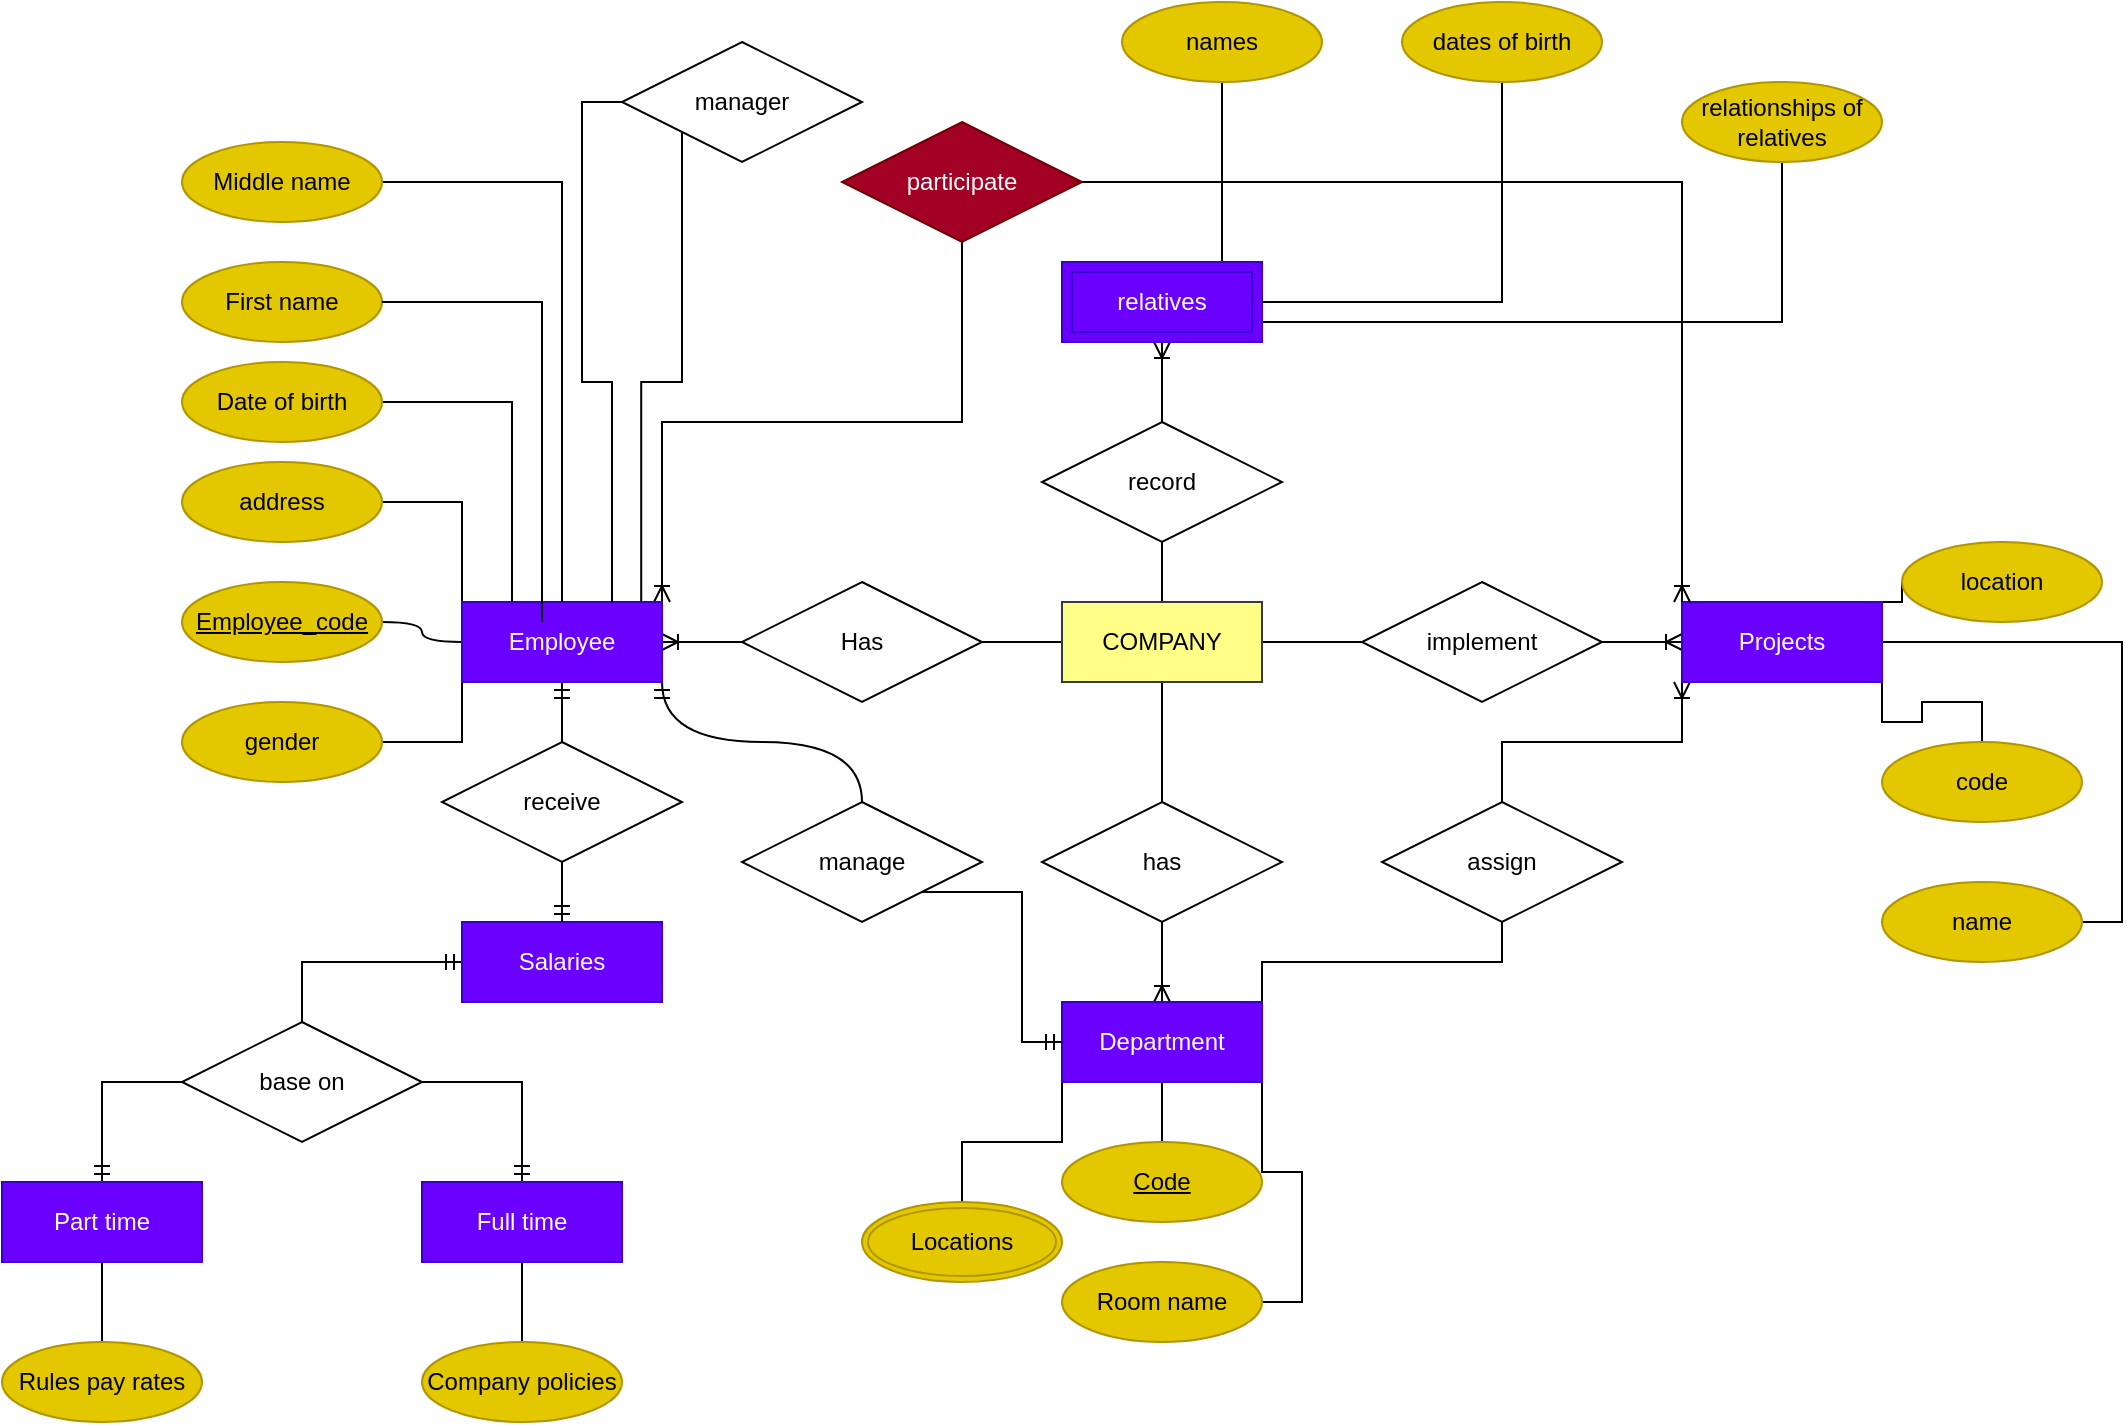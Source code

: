 <mxfile version="24.6.5" type="device">
  <diagram name="Trang-1" id="JPCEsCq_ayOKhu4yG33r">
    <mxGraphModel dx="1987" dy="1883" grid="1" gridSize="10" guides="1" tooltips="1" connect="1" arrows="1" fold="1" page="1" pageScale="1" pageWidth="827" pageHeight="1169" math="0" shadow="0">
      <root>
        <mxCell id="0" />
        <mxCell id="1" parent="0" />
        <mxCell id="RqshQKwjXCvwSvd2Mbds-5" style="edgeStyle=orthogonalEdgeStyle;rounded=0;orthogonalLoop=1;jettySize=auto;html=1;exitX=0;exitY=0.5;exitDx=0;exitDy=0;entryX=1;entryY=0.5;entryDx=0;entryDy=0;endArrow=none;endFill=0;startArrow=none;startFill=0;" edge="1" parent="1" source="RqshQKwjXCvwSvd2Mbds-1" target="RqshQKwjXCvwSvd2Mbds-2">
          <mxGeometry relative="1" as="geometry" />
        </mxCell>
        <mxCell id="RqshQKwjXCvwSvd2Mbds-6" style="edgeStyle=orthogonalEdgeStyle;rounded=0;orthogonalLoop=1;jettySize=auto;html=1;exitX=1;exitY=0.5;exitDx=0;exitDy=0;entryX=0;entryY=0.5;entryDx=0;entryDy=0;endArrow=none;endFill=0;startArrow=none;startFill=0;" edge="1" parent="1" source="RqshQKwjXCvwSvd2Mbds-1" target="RqshQKwjXCvwSvd2Mbds-3">
          <mxGeometry relative="1" as="geometry" />
        </mxCell>
        <mxCell id="RqshQKwjXCvwSvd2Mbds-44" style="edgeStyle=orthogonalEdgeStyle;rounded=0;orthogonalLoop=1;jettySize=auto;html=1;exitX=1;exitY=1;exitDx=0;exitDy=0;endArrow=none;endFill=0;" edge="1" parent="1" source="RqshQKwjXCvwSvd2Mbds-1" target="RqshQKwjXCvwSvd2Mbds-42">
          <mxGeometry relative="1" as="geometry">
            <Array as="points">
              <mxPoint x="400" y="80" />
            </Array>
          </mxGeometry>
        </mxCell>
        <mxCell id="RqshQKwjXCvwSvd2Mbds-97" style="edgeStyle=orthogonalEdgeStyle;rounded=0;orthogonalLoop=1;jettySize=auto;html=1;exitX=0.5;exitY=0;exitDx=0;exitDy=0;entryX=0.5;entryY=1;entryDx=0;entryDy=0;endArrow=none;endFill=0;" edge="1" parent="1" source="RqshQKwjXCvwSvd2Mbds-1" target="RqshQKwjXCvwSvd2Mbds-4">
          <mxGeometry relative="1" as="geometry" />
        </mxCell>
        <mxCell id="RqshQKwjXCvwSvd2Mbds-1" value="COMPANY" style="whiteSpace=wrap;html=1;align=center;fillColor=#ffff88;strokeColor=#36393d;" vertex="1" parent="1">
          <mxGeometry x="350" y="40" width="100" height="40" as="geometry" />
        </mxCell>
        <mxCell id="RqshQKwjXCvwSvd2Mbds-11" style="edgeStyle=orthogonalEdgeStyle;rounded=0;orthogonalLoop=1;jettySize=auto;html=1;exitX=0;exitY=0.5;exitDx=0;exitDy=0;entryX=1;entryY=0.5;entryDx=0;entryDy=0;endArrow=ERoneToMany;endFill=0;" edge="1" parent="1" source="RqshQKwjXCvwSvd2Mbds-2" target="RqshQKwjXCvwSvd2Mbds-8">
          <mxGeometry relative="1" as="geometry" />
        </mxCell>
        <mxCell id="RqshQKwjXCvwSvd2Mbds-2" value="Has" style="shape=rhombus;perimeter=rhombusPerimeter;whiteSpace=wrap;html=1;align=center;" vertex="1" parent="1">
          <mxGeometry x="190" y="30" width="120" height="60" as="geometry" />
        </mxCell>
        <mxCell id="RqshQKwjXCvwSvd2Mbds-12" style="edgeStyle=orthogonalEdgeStyle;rounded=0;orthogonalLoop=1;jettySize=auto;html=1;exitX=1;exitY=0.5;exitDx=0;exitDy=0;endArrow=ERoneToMany;endFill=0;" edge="1" parent="1" source="RqshQKwjXCvwSvd2Mbds-3" target="RqshQKwjXCvwSvd2Mbds-9">
          <mxGeometry relative="1" as="geometry" />
        </mxCell>
        <mxCell id="RqshQKwjXCvwSvd2Mbds-3" value="implement" style="shape=rhombus;perimeter=rhombusPerimeter;whiteSpace=wrap;html=1;align=center;" vertex="1" parent="1">
          <mxGeometry x="500" y="30" width="120" height="60" as="geometry" />
        </mxCell>
        <mxCell id="RqshQKwjXCvwSvd2Mbds-98" style="edgeStyle=orthogonalEdgeStyle;rounded=0;orthogonalLoop=1;jettySize=auto;html=1;exitX=0.5;exitY=0;exitDx=0;exitDy=0;entryX=0.5;entryY=1;entryDx=0;entryDy=0;endArrow=ERoneToMany;endFill=0;" edge="1" parent="1" source="RqshQKwjXCvwSvd2Mbds-4" target="RqshQKwjXCvwSvd2Mbds-13">
          <mxGeometry relative="1" as="geometry" />
        </mxCell>
        <mxCell id="RqshQKwjXCvwSvd2Mbds-4" value="record" style="shape=rhombus;perimeter=rhombusPerimeter;whiteSpace=wrap;html=1;align=center;" vertex="1" parent="1">
          <mxGeometry x="340" y="-50" width="120" height="60" as="geometry" />
        </mxCell>
        <mxCell id="RqshQKwjXCvwSvd2Mbds-29" style="edgeStyle=orthogonalEdgeStyle;rounded=0;orthogonalLoop=1;jettySize=auto;html=1;exitX=0;exitY=0.5;exitDx=0;exitDy=0;endArrow=none;endFill=0;curved=1;" edge="1" parent="1" source="RqshQKwjXCvwSvd2Mbds-8" target="RqshQKwjXCvwSvd2Mbds-20">
          <mxGeometry relative="1" as="geometry" />
        </mxCell>
        <mxCell id="RqshQKwjXCvwSvd2Mbds-39" style="edgeStyle=orthogonalEdgeStyle;rounded=0;orthogonalLoop=1;jettySize=auto;html=1;exitX=0.5;exitY=1;exitDx=0;exitDy=0;endArrow=none;endFill=0;startArrow=ERmandOne;startFill=0;" edge="1" parent="1" source="RqshQKwjXCvwSvd2Mbds-8" target="RqshQKwjXCvwSvd2Mbds-16">
          <mxGeometry relative="1" as="geometry" />
        </mxCell>
        <mxCell id="RqshQKwjXCvwSvd2Mbds-62" style="edgeStyle=orthogonalEdgeStyle;rounded=0;orthogonalLoop=1;jettySize=auto;html=1;exitX=0;exitY=0;exitDx=0;exitDy=0;entryX=1;entryY=0.5;entryDx=0;entryDy=0;endArrow=none;endFill=0;" edge="1" parent="1" source="RqshQKwjXCvwSvd2Mbds-8" target="RqshQKwjXCvwSvd2Mbds-18">
          <mxGeometry relative="1" as="geometry" />
        </mxCell>
        <mxCell id="RqshQKwjXCvwSvd2Mbds-63" style="edgeStyle=orthogonalEdgeStyle;rounded=0;orthogonalLoop=1;jettySize=auto;html=1;exitX=0;exitY=1;exitDx=0;exitDy=0;entryX=1;entryY=0.5;entryDx=0;entryDy=0;endArrow=none;endFill=0;" edge="1" parent="1" source="RqshQKwjXCvwSvd2Mbds-8" target="RqshQKwjXCvwSvd2Mbds-30">
          <mxGeometry relative="1" as="geometry" />
        </mxCell>
        <mxCell id="RqshQKwjXCvwSvd2Mbds-78" style="edgeStyle=orthogonalEdgeStyle;rounded=0;orthogonalLoop=1;jettySize=auto;html=1;exitX=1;exitY=1;exitDx=0;exitDy=0;entryX=0.5;entryY=0;entryDx=0;entryDy=0;curved=1;endArrow=none;endFill=0;startArrow=ERmandOne;startFill=0;" edge="1" parent="1" source="RqshQKwjXCvwSvd2Mbds-8" target="RqshQKwjXCvwSvd2Mbds-77">
          <mxGeometry relative="1" as="geometry" />
        </mxCell>
        <mxCell id="RqshQKwjXCvwSvd2Mbds-103" style="edgeStyle=orthogonalEdgeStyle;rounded=0;orthogonalLoop=1;jettySize=auto;html=1;exitX=1;exitY=0;exitDx=0;exitDy=0;entryX=0.5;entryY=1;entryDx=0;entryDy=0;endArrow=none;endFill=0;startArrow=ERoneToMany;startFill=0;" edge="1" parent="1" source="RqshQKwjXCvwSvd2Mbds-8" target="RqshQKwjXCvwSvd2Mbds-101">
          <mxGeometry relative="1" as="geometry" />
        </mxCell>
        <mxCell id="RqshQKwjXCvwSvd2Mbds-8" value="Employee" style="whiteSpace=wrap;html=1;align=center;fillColor=#6a00ff;fontColor=#ffffff;strokeColor=#3700CC;" vertex="1" parent="1">
          <mxGeometry x="50" y="40" width="100" height="40" as="geometry" />
        </mxCell>
        <mxCell id="RqshQKwjXCvwSvd2Mbds-90" style="edgeStyle=orthogonalEdgeStyle;rounded=0;orthogonalLoop=1;jettySize=auto;html=1;exitX=1;exitY=1;exitDx=0;exitDy=0;endArrow=none;endFill=0;" edge="1" parent="1" source="RqshQKwjXCvwSvd2Mbds-9" target="RqshQKwjXCvwSvd2Mbds-88">
          <mxGeometry relative="1" as="geometry" />
        </mxCell>
        <mxCell id="RqshQKwjXCvwSvd2Mbds-91" style="edgeStyle=orthogonalEdgeStyle;rounded=0;orthogonalLoop=1;jettySize=auto;html=1;exitX=1;exitY=0.5;exitDx=0;exitDy=0;entryX=1;entryY=0.5;entryDx=0;entryDy=0;endArrow=none;endFill=0;" edge="1" parent="1" source="RqshQKwjXCvwSvd2Mbds-9" target="RqshQKwjXCvwSvd2Mbds-89">
          <mxGeometry relative="1" as="geometry" />
        </mxCell>
        <mxCell id="RqshQKwjXCvwSvd2Mbds-93" style="edgeStyle=orthogonalEdgeStyle;rounded=0;orthogonalLoop=1;jettySize=auto;html=1;exitX=1;exitY=0;exitDx=0;exitDy=0;entryX=0;entryY=0.5;entryDx=0;entryDy=0;endArrow=none;endFill=0;" edge="1" parent="1" source="RqshQKwjXCvwSvd2Mbds-9" target="RqshQKwjXCvwSvd2Mbds-92">
          <mxGeometry relative="1" as="geometry" />
        </mxCell>
        <mxCell id="RqshQKwjXCvwSvd2Mbds-95" style="edgeStyle=orthogonalEdgeStyle;rounded=0;orthogonalLoop=1;jettySize=auto;html=1;exitX=0;exitY=1;exitDx=0;exitDy=0;endArrow=none;endFill=0;startArrow=ERoneToMany;startFill=0;" edge="1" parent="1" source="RqshQKwjXCvwSvd2Mbds-9" target="RqshQKwjXCvwSvd2Mbds-94">
          <mxGeometry relative="1" as="geometry" />
        </mxCell>
        <mxCell id="RqshQKwjXCvwSvd2Mbds-9" value="Projects" style="whiteSpace=wrap;html=1;align=center;fillColor=#6a00ff;fontColor=#ffffff;strokeColor=#3700CC;" vertex="1" parent="1">
          <mxGeometry x="660" y="40" width="100" height="40" as="geometry" />
        </mxCell>
        <mxCell id="RqshQKwjXCvwSvd2Mbds-108" style="edgeStyle=orthogonalEdgeStyle;rounded=0;orthogonalLoop=1;jettySize=auto;html=1;exitX=0.5;exitY=0;exitDx=0;exitDy=0;endArrow=none;endFill=0;" edge="1" parent="1" source="RqshQKwjXCvwSvd2Mbds-13" target="RqshQKwjXCvwSvd2Mbds-105">
          <mxGeometry relative="1" as="geometry">
            <Array as="points">
              <mxPoint x="430" y="-130" />
            </Array>
          </mxGeometry>
        </mxCell>
        <mxCell id="RqshQKwjXCvwSvd2Mbds-110" style="edgeStyle=orthogonalEdgeStyle;rounded=0;orthogonalLoop=1;jettySize=auto;html=1;exitX=1;exitY=1;exitDx=0;exitDy=0;entryX=0.5;entryY=1;entryDx=0;entryDy=0;endArrow=none;endFill=0;" edge="1" parent="1" source="RqshQKwjXCvwSvd2Mbds-13" target="RqshQKwjXCvwSvd2Mbds-107">
          <mxGeometry relative="1" as="geometry">
            <Array as="points">
              <mxPoint x="450" y="-100" />
              <mxPoint x="710" y="-100" />
            </Array>
          </mxGeometry>
        </mxCell>
        <mxCell id="RqshQKwjXCvwSvd2Mbds-13" value="relatives" style="shape=ext;margin=3;double=1;whiteSpace=wrap;html=1;align=center;fillColor=#6a00ff;fontColor=#ffffff;strokeColor=#3700CC;" vertex="1" parent="1">
          <mxGeometry x="350" y="-130" width="100" height="40" as="geometry" />
        </mxCell>
        <mxCell id="RqshQKwjXCvwSvd2Mbds-47" style="edgeStyle=orthogonalEdgeStyle;rounded=0;orthogonalLoop=1;jettySize=auto;html=1;exitX=0;exitY=0.5;exitDx=0;exitDy=0;endArrow=none;endFill=0;startArrow=ERmandOne;startFill=0;" edge="1" parent="1" source="RqshQKwjXCvwSvd2Mbds-15" target="RqshQKwjXCvwSvd2Mbds-46">
          <mxGeometry relative="1" as="geometry" />
        </mxCell>
        <mxCell id="RqshQKwjXCvwSvd2Mbds-15" value="Salaries" style="whiteSpace=wrap;html=1;align=center;fillColor=#6a00ff;fontColor=#ffffff;strokeColor=#3700CC;" vertex="1" parent="1">
          <mxGeometry x="50" y="200" width="100" height="40" as="geometry" />
        </mxCell>
        <mxCell id="RqshQKwjXCvwSvd2Mbds-40" style="edgeStyle=orthogonalEdgeStyle;rounded=0;orthogonalLoop=1;jettySize=auto;html=1;exitX=0.5;exitY=1;exitDx=0;exitDy=0;endArrow=ERmandOne;endFill=0;" edge="1" parent="1" source="RqshQKwjXCvwSvd2Mbds-16" target="RqshQKwjXCvwSvd2Mbds-15">
          <mxGeometry relative="1" as="geometry" />
        </mxCell>
        <mxCell id="RqshQKwjXCvwSvd2Mbds-16" value="receive" style="shape=rhombus;perimeter=rhombusPerimeter;whiteSpace=wrap;html=1;align=center;" vertex="1" parent="1">
          <mxGeometry x="40" y="110" width="120" height="60" as="geometry" />
        </mxCell>
        <mxCell id="RqshQKwjXCvwSvd2Mbds-66" style="edgeStyle=orthogonalEdgeStyle;rounded=0;orthogonalLoop=1;jettySize=auto;html=1;exitX=1;exitY=0.5;exitDx=0;exitDy=0;endArrow=none;endFill=0;" edge="1" parent="1" source="RqshQKwjXCvwSvd2Mbds-17" target="RqshQKwjXCvwSvd2Mbds-8">
          <mxGeometry relative="1" as="geometry" />
        </mxCell>
        <mxCell id="RqshQKwjXCvwSvd2Mbds-17" value="Middle name" style="ellipse;whiteSpace=wrap;html=1;align=center;fillColor=#e3c800;fontColor=#000000;strokeColor=#B09500;" vertex="1" parent="1">
          <mxGeometry x="-90" y="-190" width="100" height="40" as="geometry" />
        </mxCell>
        <mxCell id="RqshQKwjXCvwSvd2Mbds-18" value="address" style="ellipse;whiteSpace=wrap;html=1;align=center;fillColor=#e3c800;fontColor=#000000;strokeColor=#B09500;" vertex="1" parent="1">
          <mxGeometry x="-90" y="-30" width="100" height="40" as="geometry" />
        </mxCell>
        <mxCell id="RqshQKwjXCvwSvd2Mbds-20" value="Employee_code" style="ellipse;whiteSpace=wrap;html=1;align=center;fontStyle=4;fillColor=#e3c800;fontColor=#000000;strokeColor=#B09500;" vertex="1" parent="1">
          <mxGeometry x="-90" y="30" width="100" height="40" as="geometry" />
        </mxCell>
        <mxCell id="RqshQKwjXCvwSvd2Mbds-21" style="edgeStyle=orthogonalEdgeStyle;rounded=0;orthogonalLoop=1;jettySize=auto;html=1;exitX=0.5;exitY=1;exitDx=0;exitDy=0;" edge="1" parent="1" source="RqshQKwjXCvwSvd2Mbds-17" target="RqshQKwjXCvwSvd2Mbds-17">
          <mxGeometry relative="1" as="geometry" />
        </mxCell>
        <mxCell id="RqshQKwjXCvwSvd2Mbds-30" value="gender" style="ellipse;whiteSpace=wrap;html=1;align=center;fillColor=#e3c800;fontColor=#000000;strokeColor=#B09500;" vertex="1" parent="1">
          <mxGeometry x="-90" y="90" width="100" height="40" as="geometry" />
        </mxCell>
        <mxCell id="RqshQKwjXCvwSvd2Mbds-64" style="edgeStyle=orthogonalEdgeStyle;rounded=0;orthogonalLoop=1;jettySize=auto;html=1;exitX=1;exitY=0.5;exitDx=0;exitDy=0;entryX=0.25;entryY=0;entryDx=0;entryDy=0;endArrow=none;endFill=0;" edge="1" parent="1" source="RqshQKwjXCvwSvd2Mbds-31" target="RqshQKwjXCvwSvd2Mbds-8">
          <mxGeometry relative="1" as="geometry" />
        </mxCell>
        <mxCell id="RqshQKwjXCvwSvd2Mbds-31" value="Date of birth" style="ellipse;whiteSpace=wrap;html=1;align=center;fillColor=#e3c800;fontColor=#000000;strokeColor=#B09500;" vertex="1" parent="1">
          <mxGeometry x="-90" y="-80" width="100" height="40" as="geometry" />
        </mxCell>
        <mxCell id="RqshQKwjXCvwSvd2Mbds-36" value="First name" style="ellipse;whiteSpace=wrap;html=1;align=center;fillColor=#e3c800;fontColor=#000000;strokeColor=#B09500;" vertex="1" parent="1">
          <mxGeometry x="-90" y="-130" width="100" height="40" as="geometry" />
        </mxCell>
        <mxCell id="RqshQKwjXCvwSvd2Mbds-45" style="edgeStyle=orthogonalEdgeStyle;rounded=0;orthogonalLoop=1;jettySize=auto;html=1;exitX=0.5;exitY=1;exitDx=0;exitDy=0;endArrow=ERoneToMany;endFill=0;" edge="1" parent="1" source="RqshQKwjXCvwSvd2Mbds-42" target="RqshQKwjXCvwSvd2Mbds-43">
          <mxGeometry relative="1" as="geometry" />
        </mxCell>
        <mxCell id="RqshQKwjXCvwSvd2Mbds-42" value="has" style="shape=rhombus;perimeter=rhombusPerimeter;whiteSpace=wrap;html=1;align=center;" vertex="1" parent="1">
          <mxGeometry x="340" y="140" width="120" height="60" as="geometry" />
        </mxCell>
        <mxCell id="RqshQKwjXCvwSvd2Mbds-73" style="edgeStyle=orthogonalEdgeStyle;rounded=0;orthogonalLoop=1;jettySize=auto;html=1;exitX=0.5;exitY=1;exitDx=0;exitDy=0;endArrow=none;endFill=0;" edge="1" parent="1" source="RqshQKwjXCvwSvd2Mbds-43" target="RqshQKwjXCvwSvd2Mbds-72">
          <mxGeometry relative="1" as="geometry" />
        </mxCell>
        <mxCell id="RqshQKwjXCvwSvd2Mbds-76" style="edgeStyle=orthogonalEdgeStyle;rounded=0;orthogonalLoop=1;jettySize=auto;html=1;exitX=1;exitY=1;exitDx=0;exitDy=0;entryX=1;entryY=0.5;entryDx=0;entryDy=0;endArrow=none;endFill=0;" edge="1" parent="1" source="RqshQKwjXCvwSvd2Mbds-43" target="RqshQKwjXCvwSvd2Mbds-71">
          <mxGeometry relative="1" as="geometry" />
        </mxCell>
        <mxCell id="RqshQKwjXCvwSvd2Mbds-85" style="edgeStyle=orthogonalEdgeStyle;rounded=0;orthogonalLoop=1;jettySize=auto;html=1;exitX=0;exitY=1;exitDx=0;exitDy=0;endArrow=none;endFill=0;" edge="1" parent="1" source="RqshQKwjXCvwSvd2Mbds-43" target="RqshQKwjXCvwSvd2Mbds-84">
          <mxGeometry relative="1" as="geometry" />
        </mxCell>
        <mxCell id="RqshQKwjXCvwSvd2Mbds-96" style="edgeStyle=orthogonalEdgeStyle;rounded=0;orthogonalLoop=1;jettySize=auto;html=1;exitX=1;exitY=0;exitDx=0;exitDy=0;endArrow=none;endFill=0;" edge="1" parent="1" source="RqshQKwjXCvwSvd2Mbds-43" target="RqshQKwjXCvwSvd2Mbds-94">
          <mxGeometry relative="1" as="geometry" />
        </mxCell>
        <mxCell id="RqshQKwjXCvwSvd2Mbds-43" value="Department" style="whiteSpace=wrap;html=1;align=center;fillColor=#6a00ff;fontColor=#ffffff;strokeColor=#3700CC;" vertex="1" parent="1">
          <mxGeometry x="350" y="240" width="100" height="40" as="geometry" />
        </mxCell>
        <mxCell id="RqshQKwjXCvwSvd2Mbds-50" style="edgeStyle=orthogonalEdgeStyle;rounded=0;orthogonalLoop=1;jettySize=auto;html=1;exitX=1;exitY=0.5;exitDx=0;exitDy=0;endArrow=ERmandOne;endFill=0;" edge="1" parent="1" source="RqshQKwjXCvwSvd2Mbds-46" target="RqshQKwjXCvwSvd2Mbds-48">
          <mxGeometry relative="1" as="geometry" />
        </mxCell>
        <mxCell id="RqshQKwjXCvwSvd2Mbds-51" style="edgeStyle=orthogonalEdgeStyle;rounded=0;orthogonalLoop=1;jettySize=auto;html=1;exitX=0;exitY=0.5;exitDx=0;exitDy=0;endArrow=ERmandOne;endFill=0;" edge="1" parent="1" source="RqshQKwjXCvwSvd2Mbds-46" target="RqshQKwjXCvwSvd2Mbds-49">
          <mxGeometry relative="1" as="geometry" />
        </mxCell>
        <mxCell id="RqshQKwjXCvwSvd2Mbds-46" value="base on" style="shape=rhombus;perimeter=rhombusPerimeter;whiteSpace=wrap;html=1;align=center;" vertex="1" parent="1">
          <mxGeometry x="-90" y="250" width="120" height="60" as="geometry" />
        </mxCell>
        <mxCell id="RqshQKwjXCvwSvd2Mbds-56" style="edgeStyle=orthogonalEdgeStyle;rounded=0;orthogonalLoop=1;jettySize=auto;html=1;exitX=0.5;exitY=1;exitDx=0;exitDy=0;endArrow=none;endFill=0;" edge="1" parent="1" source="RqshQKwjXCvwSvd2Mbds-48" target="RqshQKwjXCvwSvd2Mbds-55">
          <mxGeometry relative="1" as="geometry" />
        </mxCell>
        <mxCell id="RqshQKwjXCvwSvd2Mbds-48" value="Full time" style="whiteSpace=wrap;html=1;align=center;fillColor=#6a00ff;fontColor=#ffffff;strokeColor=#3700CC;" vertex="1" parent="1">
          <mxGeometry x="30" y="330" width="100" height="40" as="geometry" />
        </mxCell>
        <mxCell id="RqshQKwjXCvwSvd2Mbds-53" style="edgeStyle=orthogonalEdgeStyle;rounded=0;orthogonalLoop=1;jettySize=auto;html=1;exitX=0.5;exitY=1;exitDx=0;exitDy=0;endArrow=none;endFill=0;" edge="1" parent="1" source="RqshQKwjXCvwSvd2Mbds-49" target="RqshQKwjXCvwSvd2Mbds-52">
          <mxGeometry relative="1" as="geometry" />
        </mxCell>
        <mxCell id="RqshQKwjXCvwSvd2Mbds-49" value="Part time" style="whiteSpace=wrap;html=1;align=center;fillColor=#6a00ff;fontColor=#ffffff;strokeColor=#3700CC;" vertex="1" parent="1">
          <mxGeometry x="-180" y="330" width="100" height="40" as="geometry" />
        </mxCell>
        <mxCell id="RqshQKwjXCvwSvd2Mbds-52" value="Rules pay rates" style="ellipse;whiteSpace=wrap;html=1;align=center;fillColor=#e3c800;fontColor=#000000;strokeColor=#B09500;" vertex="1" parent="1">
          <mxGeometry x="-180" y="410" width="100" height="40" as="geometry" />
        </mxCell>
        <mxCell id="RqshQKwjXCvwSvd2Mbds-55" value="Company policies" style="ellipse;whiteSpace=wrap;html=1;align=center;fillColor=#e3c800;fontColor=#000000;strokeColor=#B09500;" vertex="1" parent="1">
          <mxGeometry x="30" y="410" width="100" height="40" as="geometry" />
        </mxCell>
        <mxCell id="RqshQKwjXCvwSvd2Mbds-65" style="edgeStyle=orthogonalEdgeStyle;rounded=0;orthogonalLoop=1;jettySize=auto;html=1;exitX=1;exitY=0.5;exitDx=0;exitDy=0;entryX=0.4;entryY=0.25;entryDx=0;entryDy=0;entryPerimeter=0;endArrow=none;endFill=0;" edge="1" parent="1" source="RqshQKwjXCvwSvd2Mbds-36" target="RqshQKwjXCvwSvd2Mbds-8">
          <mxGeometry relative="1" as="geometry" />
        </mxCell>
        <mxCell id="RqshQKwjXCvwSvd2Mbds-68" style="edgeStyle=orthogonalEdgeStyle;rounded=0;orthogonalLoop=1;jettySize=auto;html=1;exitX=0;exitY=0.5;exitDx=0;exitDy=0;entryX=0.75;entryY=0;entryDx=0;entryDy=0;endArrow=none;endFill=0;" edge="1" parent="1" source="RqshQKwjXCvwSvd2Mbds-67" target="RqshQKwjXCvwSvd2Mbds-8">
          <mxGeometry relative="1" as="geometry" />
        </mxCell>
        <mxCell id="RqshQKwjXCvwSvd2Mbds-67" value="manager" style="shape=rhombus;perimeter=rhombusPerimeter;whiteSpace=wrap;html=1;align=center;" vertex="1" parent="1">
          <mxGeometry x="130" y="-240" width="120" height="60" as="geometry" />
        </mxCell>
        <mxCell id="RqshQKwjXCvwSvd2Mbds-71" value="Room name" style="ellipse;whiteSpace=wrap;html=1;align=center;fillColor=#e3c800;fontColor=#000000;strokeColor=#B09500;" vertex="1" parent="1">
          <mxGeometry x="350" y="370" width="100" height="40" as="geometry" />
        </mxCell>
        <mxCell id="RqshQKwjXCvwSvd2Mbds-72" value="Code" style="ellipse;whiteSpace=wrap;html=1;align=center;fontStyle=4;fillColor=#e3c800;fontColor=#000000;strokeColor=#B09500;" vertex="1" parent="1">
          <mxGeometry x="350" y="310" width="100" height="40" as="geometry" />
        </mxCell>
        <mxCell id="RqshQKwjXCvwSvd2Mbds-79" style="edgeStyle=orthogonalEdgeStyle;rounded=0;orthogonalLoop=1;jettySize=auto;html=1;exitX=1;exitY=1;exitDx=0;exitDy=0;entryX=0;entryY=0.5;entryDx=0;entryDy=0;endArrow=ERmandOne;endFill=0;" edge="1" parent="1" source="RqshQKwjXCvwSvd2Mbds-77" target="RqshQKwjXCvwSvd2Mbds-43">
          <mxGeometry relative="1" as="geometry" />
        </mxCell>
        <mxCell id="RqshQKwjXCvwSvd2Mbds-77" value="manage" style="shape=rhombus;perimeter=rhombusPerimeter;whiteSpace=wrap;html=1;align=center;" vertex="1" parent="1">
          <mxGeometry x="190" y="140" width="120" height="60" as="geometry" />
        </mxCell>
        <mxCell id="RqshQKwjXCvwSvd2Mbds-84" value="Locations" style="ellipse;shape=doubleEllipse;margin=3;whiteSpace=wrap;html=1;align=center;fillColor=#e3c800;fontColor=#000000;strokeColor=#B09500;" vertex="1" parent="1">
          <mxGeometry x="250" y="340" width="100" height="40" as="geometry" />
        </mxCell>
        <mxCell id="RqshQKwjXCvwSvd2Mbds-88" value="code" style="ellipse;whiteSpace=wrap;html=1;align=center;fillColor=#e3c800;fontColor=#000000;strokeColor=#B09500;" vertex="1" parent="1">
          <mxGeometry x="760" y="110" width="100" height="40" as="geometry" />
        </mxCell>
        <mxCell id="RqshQKwjXCvwSvd2Mbds-89" value="name" style="ellipse;whiteSpace=wrap;html=1;align=center;fillColor=#e3c800;fontColor=#000000;strokeColor=#B09500;" vertex="1" parent="1">
          <mxGeometry x="760" y="180" width="100" height="40" as="geometry" />
        </mxCell>
        <mxCell id="RqshQKwjXCvwSvd2Mbds-92" value="location" style="ellipse;whiteSpace=wrap;html=1;align=center;fillColor=#e3c800;fontColor=#000000;strokeColor=#B09500;" vertex="1" parent="1">
          <mxGeometry x="770" y="10" width="100" height="40" as="geometry" />
        </mxCell>
        <mxCell id="RqshQKwjXCvwSvd2Mbds-94" value="assign" style="shape=rhombus;perimeter=rhombusPerimeter;whiteSpace=wrap;html=1;align=center;" vertex="1" parent="1">
          <mxGeometry x="510" y="140" width="120" height="60" as="geometry" />
        </mxCell>
        <mxCell id="RqshQKwjXCvwSvd2Mbds-100" style="edgeStyle=orthogonalEdgeStyle;rounded=0;orthogonalLoop=1;jettySize=auto;html=1;exitX=0;exitY=1;exitDx=0;exitDy=0;entryX=0.896;entryY=-0.003;entryDx=0;entryDy=0;entryPerimeter=0;endArrow=none;endFill=0;" edge="1" parent="1" source="RqshQKwjXCvwSvd2Mbds-67" target="RqshQKwjXCvwSvd2Mbds-8">
          <mxGeometry relative="1" as="geometry" />
        </mxCell>
        <mxCell id="RqshQKwjXCvwSvd2Mbds-104" style="edgeStyle=orthogonalEdgeStyle;rounded=0;orthogonalLoop=1;jettySize=auto;html=1;exitX=1;exitY=0.5;exitDx=0;exitDy=0;entryX=0;entryY=0;entryDx=0;entryDy=0;endArrow=ERoneToMany;endFill=0;" edge="1" parent="1" source="RqshQKwjXCvwSvd2Mbds-101" target="RqshQKwjXCvwSvd2Mbds-9">
          <mxGeometry relative="1" as="geometry" />
        </mxCell>
        <mxCell id="RqshQKwjXCvwSvd2Mbds-101" value="participate" style="shape=rhombus;perimeter=rhombusPerimeter;whiteSpace=wrap;html=1;align=center;fillColor=#a20025;fontColor=#ffffff;strokeColor=#6F0000;" vertex="1" parent="1">
          <mxGeometry x="240" y="-200" width="120" height="60" as="geometry" />
        </mxCell>
        <mxCell id="RqshQKwjXCvwSvd2Mbds-105" value="names" style="ellipse;whiteSpace=wrap;html=1;align=center;fillColor=#e3c800;strokeColor=#B09500;" vertex="1" parent="1">
          <mxGeometry x="380" y="-260" width="100" height="40" as="geometry" />
        </mxCell>
        <mxCell id="RqshQKwjXCvwSvd2Mbds-109" style="edgeStyle=orthogonalEdgeStyle;rounded=0;orthogonalLoop=1;jettySize=auto;html=1;exitX=0;exitY=1;exitDx=0;exitDy=0;entryX=1;entryY=0.5;entryDx=0;entryDy=0;endArrow=none;endFill=0;" edge="1" parent="1" source="RqshQKwjXCvwSvd2Mbds-106" target="RqshQKwjXCvwSvd2Mbds-13">
          <mxGeometry relative="1" as="geometry">
            <Array as="points">
              <mxPoint x="570" y="-226" />
              <mxPoint x="570" y="-110" />
            </Array>
          </mxGeometry>
        </mxCell>
        <mxCell id="RqshQKwjXCvwSvd2Mbds-106" value="dates of birth" style="ellipse;whiteSpace=wrap;html=1;align=center;fillColor=#e3c800;strokeColor=#B09500;" vertex="1" parent="1">
          <mxGeometry x="520" y="-260" width="100" height="40" as="geometry" />
        </mxCell>
        <mxCell id="RqshQKwjXCvwSvd2Mbds-107" value="relationships of relatives" style="ellipse;whiteSpace=wrap;html=1;align=center;fillColor=#e3c800;strokeColor=#B09500;" vertex="1" parent="1">
          <mxGeometry x="660" y="-220" width="100" height="40" as="geometry" />
        </mxCell>
      </root>
    </mxGraphModel>
  </diagram>
</mxfile>
